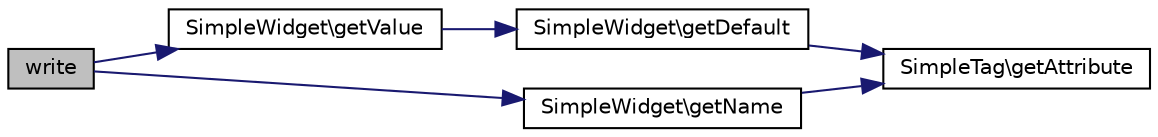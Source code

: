 digraph "write"
{
  edge [fontname="Helvetica",fontsize="10",labelfontname="Helvetica",labelfontsize="10"];
  node [fontname="Helvetica",fontsize="10",shape=record];
  rankdir="LR";
  Node1 [label="write",height=0.2,width=0.4,color="black", fillcolor="grey75", style="filled" fontcolor="black"];
  Node1 -> Node2 [color="midnightblue",fontsize="10",style="solid",fontname="Helvetica"];
  Node2 [label="SimpleWidget\\getValue",height=0.2,width=0.4,color="black", fillcolor="white", style="filled",URL="$class_simple_widget.html#ac0bc18784b182c89fcfd276625aef435"];
  Node2 -> Node3 [color="midnightblue",fontsize="10",style="solid",fontname="Helvetica"];
  Node3 [label="SimpleWidget\\getDefault",height=0.2,width=0.4,color="black", fillcolor="white", style="filled",URL="$class_simple_widget.html#adc30a2a4d3e48cb6aee21562afbc4022"];
  Node3 -> Node4 [color="midnightblue",fontsize="10",style="solid",fontname="Helvetica"];
  Node4 [label="SimpleTag\\getAttribute",height=0.2,width=0.4,color="black", fillcolor="white", style="filled",URL="$class_simple_tag.html#a23c799cbfa1a6b6e2079dbbcf46ab4f7"];
  Node1 -> Node5 [color="midnightblue",fontsize="10",style="solid",fontname="Helvetica"];
  Node5 [label="SimpleWidget\\getName",height=0.2,width=0.4,color="black", fillcolor="white", style="filled",URL="$class_simple_widget.html#a3d0963e68bb313b163a73f2803c64600"];
  Node5 -> Node4 [color="midnightblue",fontsize="10",style="solid",fontname="Helvetica"];
}
